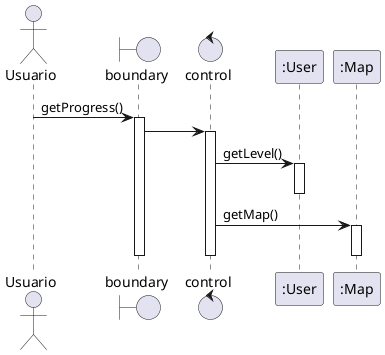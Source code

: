 @startuml mostrar progreso
actor "Usuario" as Client
boundary boundary
control control
participant ":User" as user
participant ":Map" as map
Client->boundary :getProgress()
activate boundary
boundary -> control 
activate control
control->user :getLevel()
activate user
deactivate user
control-> map :getMap()
activate map
deactivate map
deactivate control
deactivate boundary
@enduml
